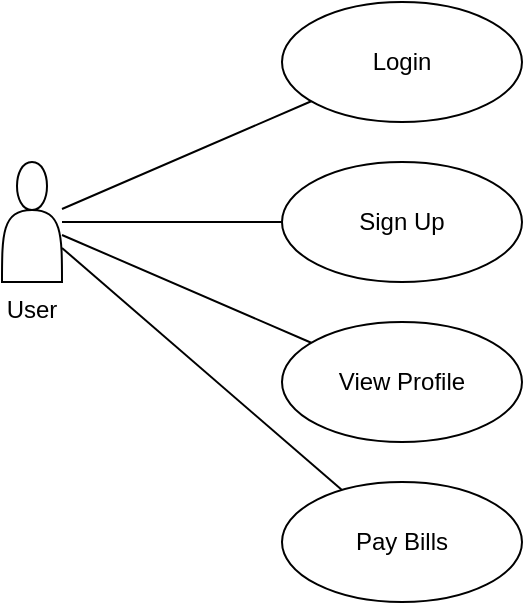 <mxfile>
  <diagram name="Use Case Diagram" id="use-case-diagram">
    <mxGraphModel dx="1122" dy="794" grid="1" gridSize="10">
      <root>
        <mxCell id="0"/>
        <mxCell id="1" parent="0"/>
        <mxCell id="2" value="User" style="shape=actor;verticalLabelPosition=bottom;verticalAlign=top;" vertex="1" parent="1">
          <mxGeometry x="60" y="180" width="30" height="60" as="geometry"/>
        </mxCell>
        <mxCell id="3" value="Login" style="ellipse;whiteSpace=wrap;aspect=fixed;" vertex="1" parent="1">
          <mxGeometry x="200" y="100" width="120" height="60" as="geometry"/>
        </mxCell>
        <mxCell id="4" value="Sign Up" style="ellipse;whiteSpace=wrap;aspect=fixed;" vertex="1" parent="1">
          <mxGeometry x="200" y="180" width="120" height="60" as="geometry"/>
        </mxCell>
        <mxCell id="5" value="View Profile" style="ellipse;whiteSpace=wrap;aspect=fixed;" vertex="1" parent="1">
          <mxGeometry x="200" y="260" width="120" height="60" as="geometry"/>
        </mxCell>
        <mxCell id="6" value="Pay Bills" style="ellipse;whiteSpace=wrap;aspect=fixed;" vertex="1" parent="1">
          <mxGeometry x="200" y="340" width="120" height="60" as="geometry"/>
        </mxCell>
        <mxCell id="7" style="endArrow=none;" edge="1" parent="1" source="2" target="3"><mxGeometry relative="1" as="geometry"/></mxCell>
        <mxCell id="8" style="endArrow=none;" edge="1" parent="1" source="2" target="4"><mxGeometry relative="1" as="geometry"/></mxCell>
        <mxCell id="9" style="endArrow=none;" edge="1" parent="1" source="2" target="5"><mxGeometry relative="1" as="geometry"/></mxCell>
        <mxCell id="10" style="endArrow=none;" edge="1" parent="1" source="2" target="6"><mxGeometry relative="1" as="geometry"/></mxCell>
      </root>
    </mxGraphModel>
  </diagram>

  <diagram name="Sequence Diagram" id="sequence-diagram">
    <mxGraphModel dx="1228" dy="781" grid="1" gridSize="10">
      <root>
        <mxCell id="0"/>
        <mxCell id="1" parent="0"/>
        <mxCell id="11" value="User" style="swimlane;horizontal=0;" vertex="1" parent="1">
          <mxGeometry x="20" y="20" width="100" height="300" as="geometry"/>
        </mxCell>
        <mxCell id="12" value="App UI" style="swimlane;horizontal=0;" vertex="1" parent="1">
          <mxGeometry x="140" y="20" width="100" height="300" as="geometry"/>
        </mxCell>
        <mxCell id="13" value="Backend" style="swimlane;horizontal=0;" vertex="1" parent="1">
          <mxGeometry x="260" y="20" width="100" height="300" as="geometry"/>
        </mxCell>
        <mxCell id="14" value="Database" style="swimlane;horizontal=0;" vertex="1" parent="1">
          <mxGeometry x="380" y="20" width="100" height="300" as="geometry"/>
        </mxCell>
        <mxCell id="15" value="Select Pay Bills" style="endArrow=block;" edge="1" parent="1" source="11" target="12">
          <mxGeometry relative="1" as="geometry"/>
        </mxCell>
        <mxCell id="16" value="Fetch Bills" style="endArrow=block;" edge="1" parent="1" source="12" target="13">
          <mxGeometry relative="1" as="geometry"/>
        </mxCell>
        <mxCell id="17" value="Retrieve Data" style="endArrow=block;" edge="1" parent="1" source="13" target="14">
          <mxGeometry relative="1" as="geometry"/>
        </mxCell>
        <mxCell id="18" value="Return Data" style="dashed;endArrow=block;" edge="1" parent="1" source="14" target="13">
          <mxGeometry relative="1" as="geometry"/>
        </mxCell>
        <mxCell id="19" value="Return Bills" style="dashed;endArrow=block;" edge="1" parent="1" source="13" target="12">
          <mxGeometry relative="1" as="geometry"/>
        </mxCell>
        <mxCell id="20" value="Confirm Payment" style="endArrow=block;" edge="1" parent="1" source="11" target="12">
          <mxGeometry relative="1" as="geometry"/>
        </mxCell>
        <mxCell id="21" value="Send Payment" style="endArrow=block;" edge="1" parent="1" source="12" target="13">
          <mxGeometry relative="1" as="geometry"/>
        </mxCell>
        <mxCell id="22" value="Update Records" style="endArrow=block;" edge="1" parent="1" source="13" target="14">
          <mxGeometry relative="1" as="geometry"/>
        </mxCell>
        <mxCell id="23" value="Confirmation" style="dashed;endArrow=block;" edge="1" parent="1" source="13" target="12">
          <mxGeometry relative="1" as="geometry"/>
        </mxCell>
      </root>
    </mxGraphModel>
  </diagram>

  <diagram name="Activity Diagram" id="activity-diagram">
    <mxGraphModel dx="1228" dy="781" grid="1" gridSize="10">
      <root>
        <mxCell id="0"/>
        <mxCell id="1" parent="0"/>
        <mxCell id="24" style="ellipse;fillColor=black;" vertex="1" parent="1">
          <mxGeometry x="40" y="20" width="20" height="20" as="geometry"/>
        </mxCell>
        <mxCell id="25" value="Login / Sign Up" style="rounded=1;whiteSpace=wrap;" vertex="1" parent="1">
          <mxGeometry x="20" y="60" width="100" height="40" as="geometry"/>
        </mxCell>
        <mxCell id="26" value="Home Screen" style="rounded=1;whiteSpace=wrap;" vertex="1" parent="1">
          <mxGeometry x="20" y="120" width="100" height="40" as="geometry"/>
        </mxCell>
        <mxCell id="27" value="Choose Action" style="rhombus;" vertex="1" parent="1">
          <mxGeometry x="20" y="180" width="60" height="60" as="geometry"/>
        </mxCell>
        <mxCell id="28" value="Send Money" style="rounded=1;whiteSpace=wrap;" vertex="1" parent="1">
          <mxGeometry x="120" y="180" width="100" height="40" as="geometry"/>
        </mxCell>
        <mxCell id="29" value="Pay Bills" style="rounded=1;whiteSpace=wrap;" vertex="1" parent="1">
          <mxGeometry x="120" y="240" width="100" height="40" as="geometry"/>
        </mxCell>
        <mxCell id="30" value="Confirm Payment" style="rounded=1;whiteSpace=wrap;" vertex="1" parent="1">
          <mxGeometry x="120" y="300" width="120" height="40" as="geometry"/>
        </mxCell>
        <mxCell id="31" value="Success Screen" style="rounded=1;whiteSpace=wrap;" vertex="1" parent="1">
          <mxGeometry x="120" y="360" width="120" height="40" as="geometry"/>
        </mxCell>
        <mxCell id="32" style="ellipse;whiteSpace=wrap;html=1;fillColor=black;" vertex="1" parent="1">
          <mxGeometry x="140" y="420" width="20" height="20" as="geometry"/>
        </mxCell>
        <mxCell id="33" style="endArrow=block;" edge="1" parent="1" source="24" target="25"><mxGeometry relative="1" as="geometry"/></mxCell>
        <mxCell id="34" style="endArrow=block;" edge="1" parent="1" source="25" target="26"><mxGeometry relative="1" as="geometry"/></mxCell>
        <mxCell id="35" style="endArrow=block;" edge="1" parent="1" source="26" target="27"><mxGeometry relative="1" as="geometry"/></mxCell>
        <mxCell id="36" style="endArrow=block;" edge="1" parent="1" source="27" target="28"><mxGeometry relative="1" as="geometry"/></mxCell>
        <mxCell id="37" style="endArrow=block;" edge="1" parent="1" source="27" target="29"><mxGeometry relative="1" as="geometry"/></mxCell>
        <mxCell id="38" style="endArrow=block;" edge="1" parent="1" source="29" target="30"><mxGeometry relative="1" as="geometry"/></mxCell>
        <mxCell id="39" style="endArrow=block;" edge="1" parent="1" source="30" target="31"><mxGeometry relative="1" as="geometry"/></mxCell>
        <mxCell id="40" style="endArrow=block;" edge="1" parent="1" source="31" target="32"><mxGeometry relative="1" as="geometry"/></mxCell>
      </root>
    </mxGraphModel>
  </diagram>
</mxfile>
